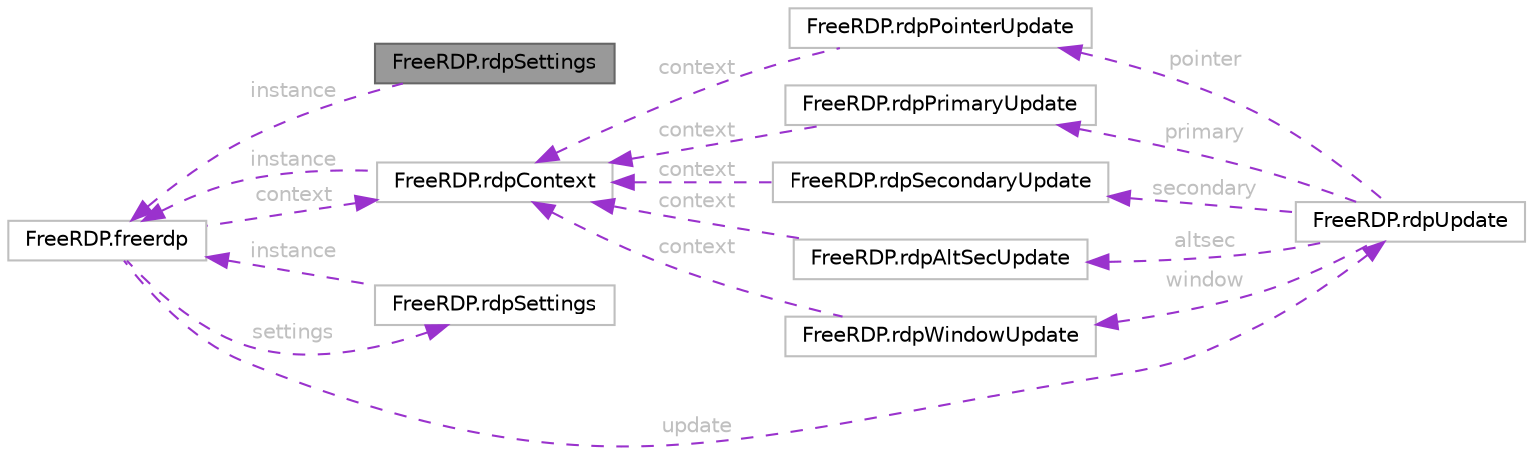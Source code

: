 digraph "FreeRDP.rdpSettings"
{
 // LATEX_PDF_SIZE
  bgcolor="transparent";
  edge [fontname=Helvetica,fontsize=10,labelfontname=Helvetica,labelfontsize=10];
  node [fontname=Helvetica,fontsize=10,shape=box,height=0.2,width=0.4];
  rankdir="LR";
  Node1 [id="Node000001",label="FreeRDP.rdpSettings",height=0.2,width=0.4,color="gray40", fillcolor="grey60", style="filled", fontcolor="black",tooltip=" "];
  Node2 -> Node1 [id="edge1_Node000001_Node000002",dir="back",color="darkorchid3",style="dashed",tooltip=" ",label=" instance",fontcolor="grey" ];
  Node2 [id="Node000002",label="FreeRDP.freerdp",height=0.2,width=0.4,color="grey75", fillcolor="white", style="filled",URL="$struct_free_r_d_p_1_1freerdp.html",tooltip=" "];
  Node3 -> Node2 [id="edge2_Node000002_Node000003",dir="back",color="darkorchid3",style="dashed",tooltip=" ",label=" context",fontcolor="grey" ];
  Node3 [id="Node000003",label="FreeRDP.rdpContext",height=0.2,width=0.4,color="grey75", fillcolor="white", style="filled",URL="$struct_free_r_d_p_1_1rdp_context.html",tooltip=" "];
  Node2 -> Node3 [id="edge3_Node000003_Node000002",dir="back",color="darkorchid3",style="dashed",tooltip=" ",label=" instance",fontcolor="grey" ];
  Node4 -> Node2 [id="edge4_Node000002_Node000004",dir="back",color="darkorchid3",style="dashed",tooltip=" ",label=" update",fontcolor="grey" ];
  Node4 [id="Node000004",label="FreeRDP.rdpUpdate",height=0.2,width=0.4,color="grey75", fillcolor="white", style="filled",URL="$struct_free_r_d_p_1_1rdp_update.html",tooltip=" "];
  Node5 -> Node4 [id="edge5_Node000004_Node000005",dir="back",color="darkorchid3",style="dashed",tooltip=" ",label=" pointer",fontcolor="grey" ];
  Node5 [id="Node000005",label="FreeRDP.rdpPointerUpdate",height=0.2,width=0.4,color="grey75", fillcolor="white", style="filled",URL="$struct_free_r_d_p_1_1rdp_pointer_update.html",tooltip=" "];
  Node3 -> Node5 [id="edge6_Node000005_Node000003",dir="back",color="darkorchid3",style="dashed",tooltip=" ",label=" context",fontcolor="grey" ];
  Node6 -> Node4 [id="edge7_Node000004_Node000006",dir="back",color="darkorchid3",style="dashed",tooltip=" ",label=" primary",fontcolor="grey" ];
  Node6 [id="Node000006",label="FreeRDP.rdpPrimaryUpdate",height=0.2,width=0.4,color="grey75", fillcolor="white", style="filled",URL="$struct_free_r_d_p_1_1rdp_primary_update.html",tooltip=" "];
  Node3 -> Node6 [id="edge8_Node000006_Node000003",dir="back",color="darkorchid3",style="dashed",tooltip=" ",label=" context",fontcolor="grey" ];
  Node7 -> Node4 [id="edge9_Node000004_Node000007",dir="back",color="darkorchid3",style="dashed",tooltip=" ",label=" secondary",fontcolor="grey" ];
  Node7 [id="Node000007",label="FreeRDP.rdpSecondaryUpdate",height=0.2,width=0.4,color="grey75", fillcolor="white", style="filled",URL="$struct_free_r_d_p_1_1rdp_secondary_update.html",tooltip=" "];
  Node3 -> Node7 [id="edge10_Node000007_Node000003",dir="back",color="darkorchid3",style="dashed",tooltip=" ",label=" context",fontcolor="grey" ];
  Node8 -> Node4 [id="edge11_Node000004_Node000008",dir="back",color="darkorchid3",style="dashed",tooltip=" ",label=" altsec",fontcolor="grey" ];
  Node8 [id="Node000008",label="FreeRDP.rdpAltSecUpdate",height=0.2,width=0.4,color="grey75", fillcolor="white", style="filled",URL="$struct_free_r_d_p_1_1rdp_alt_sec_update.html",tooltip=" "];
  Node3 -> Node8 [id="edge12_Node000008_Node000003",dir="back",color="darkorchid3",style="dashed",tooltip=" ",label=" context",fontcolor="grey" ];
  Node9 -> Node4 [id="edge13_Node000004_Node000009",dir="back",color="darkorchid3",style="dashed",tooltip=" ",label=" window",fontcolor="grey" ];
  Node9 [id="Node000009",label="FreeRDP.rdpWindowUpdate",height=0.2,width=0.4,color="grey75", fillcolor="white", style="filled",URL="$struct_free_r_d_p_1_1rdp_window_update.html",tooltip=" "];
  Node3 -> Node9 [id="edge14_Node000009_Node000003",dir="back",color="darkorchid3",style="dashed",tooltip=" ",label=" context",fontcolor="grey" ];
  Node10 -> Node2 [id="edge15_Node000002_Node000010",dir="back",color="darkorchid3",style="dashed",tooltip=" ",label=" settings",fontcolor="grey" ];
  Node10 [id="Node000010",label="FreeRDP.rdpSettings",height=0.2,width=0.4,color="grey75", fillcolor="white", style="filled",URL="$struct_free_r_d_p_1_1rdp_settings.html",tooltip=" "];
  Node2 -> Node10 [id="edge16_Node000010_Node000002",dir="back",color="darkorchid3",style="dashed",tooltip=" ",label=" instance",fontcolor="grey" ];
}
